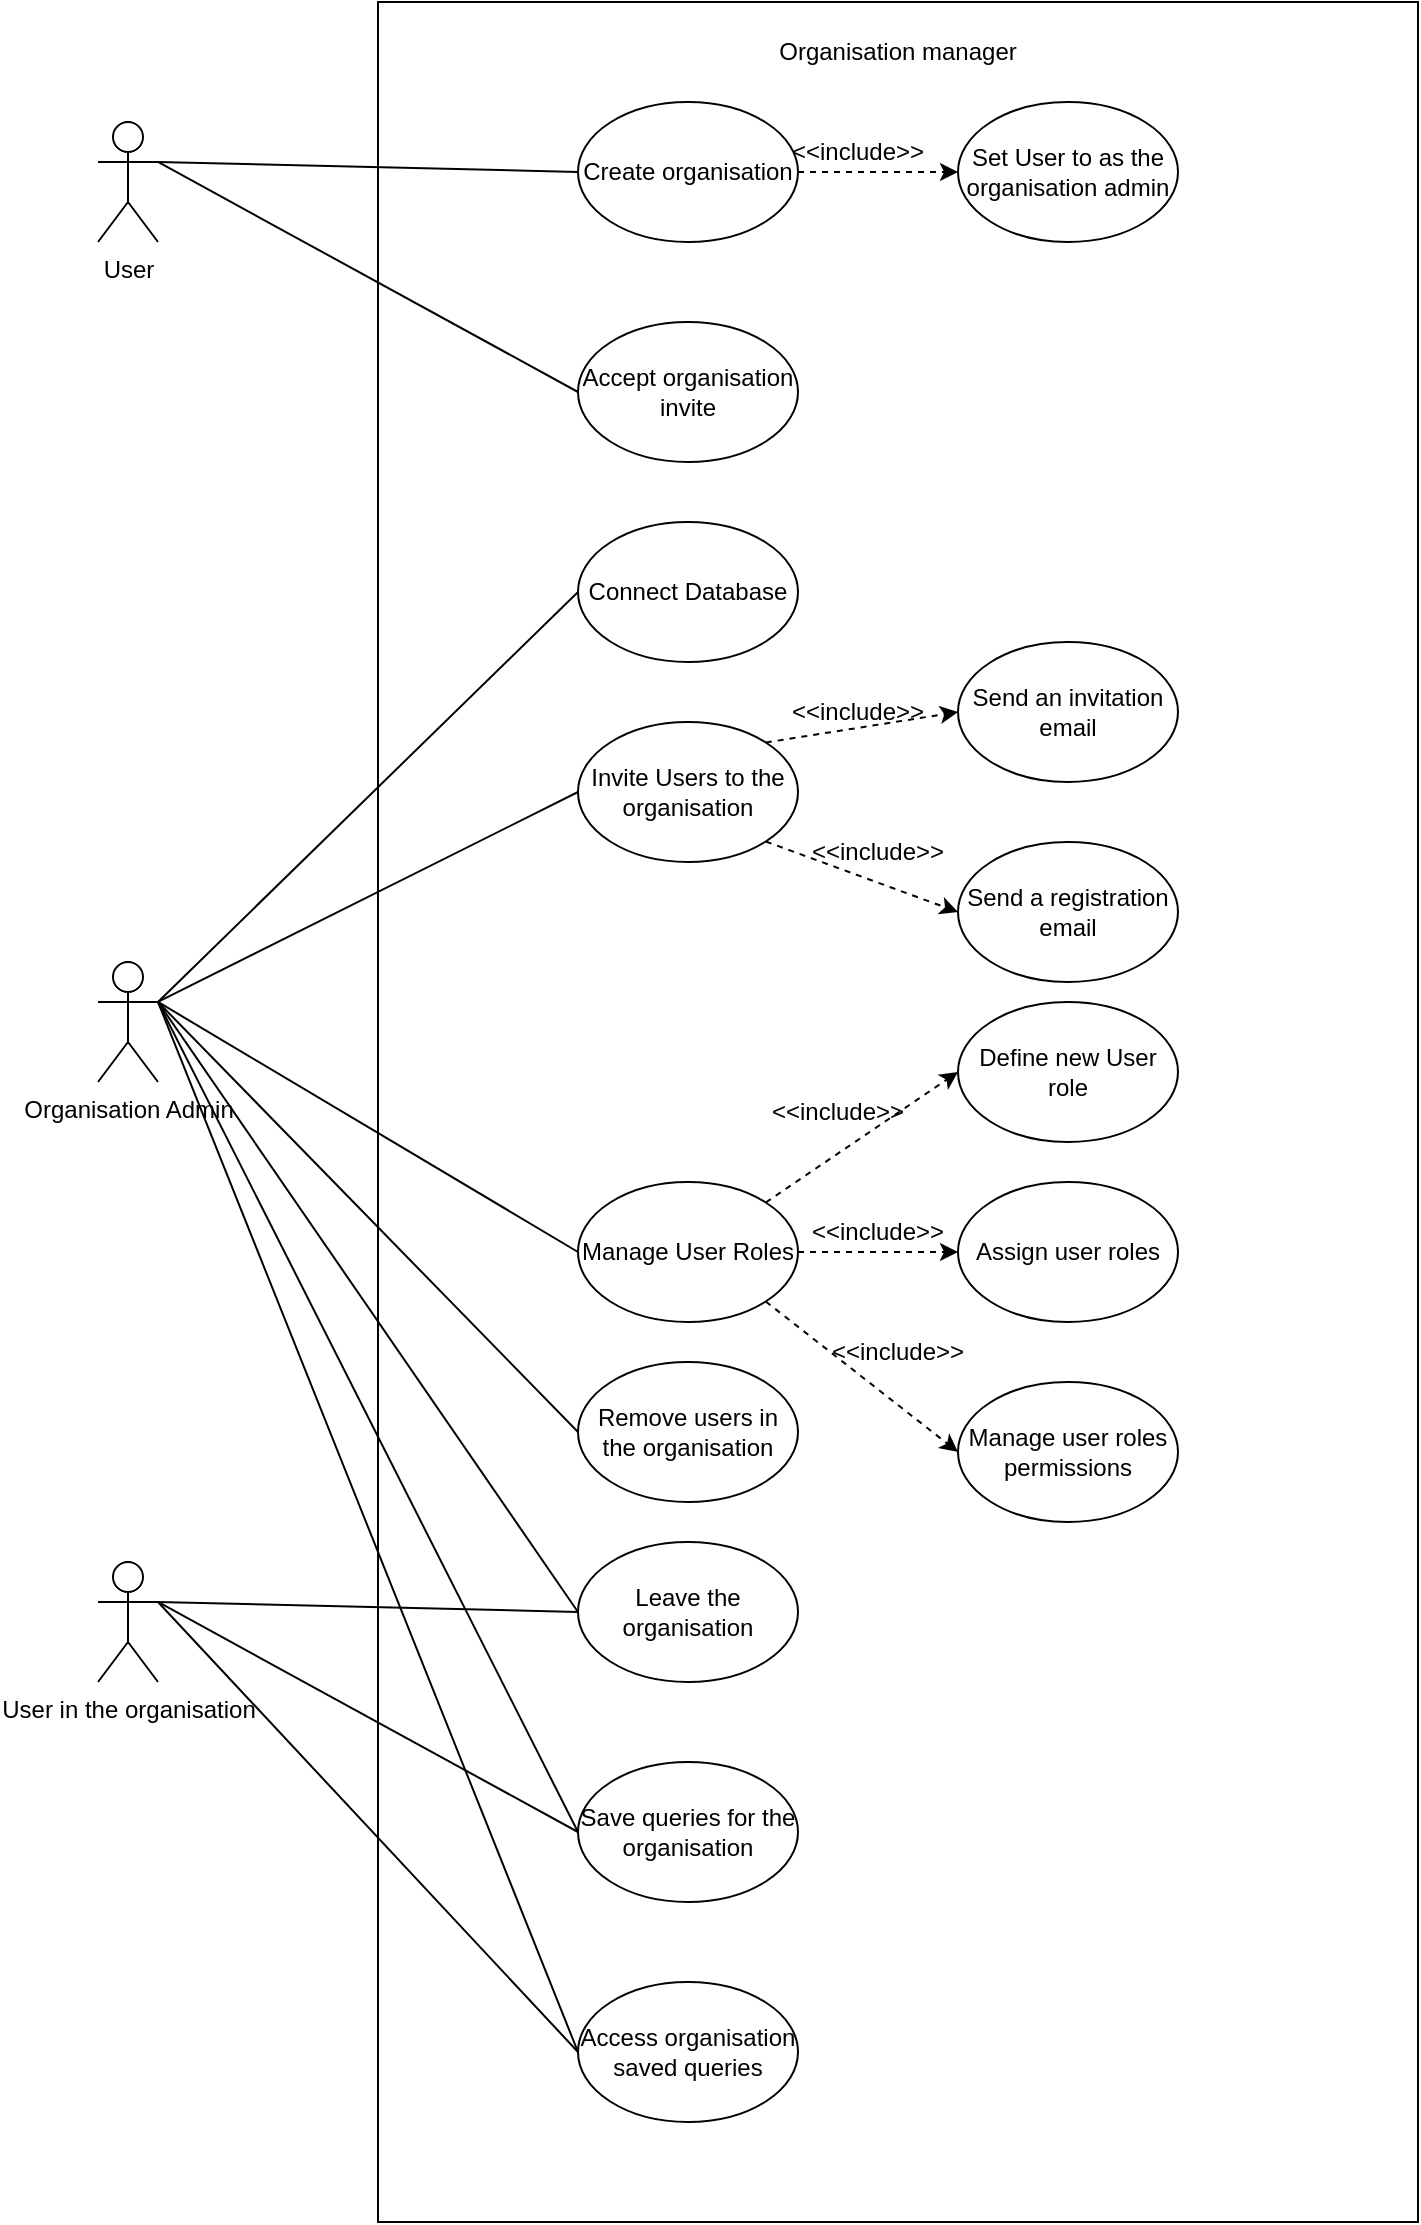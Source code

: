 <mxfile version="24.4.13" type="device">
  <diagram name="Page-1" id="QsvmSakm9-ihbVa6u0Fx">
    <mxGraphModel dx="1290" dy="557" grid="1" gridSize="10" guides="1" tooltips="1" connect="1" arrows="1" fold="1" page="1" pageScale="1" pageWidth="1100" pageHeight="850" math="0" shadow="0">
      <root>
        <mxCell id="0" />
        <mxCell id="1" parent="0" />
        <mxCell id="FF_aCATTHeJRvWMYEE-l-1" value="" style="rounded=0;whiteSpace=wrap;html=1;" vertex="1" parent="1">
          <mxGeometry x="370" y="20" width="520" height="1110" as="geometry" />
        </mxCell>
        <mxCell id="FF_aCATTHeJRvWMYEE-l-2" value="User" style="shape=umlActor;verticalLabelPosition=bottom;verticalAlign=top;html=1;outlineConnect=0;" vertex="1" parent="1">
          <mxGeometry x="230" y="80" width="30" height="60" as="geometry" />
        </mxCell>
        <mxCell id="FF_aCATTHeJRvWMYEE-l-3" value="Create organisation" style="ellipse;whiteSpace=wrap;html=1;" vertex="1" parent="1">
          <mxGeometry x="470" y="70" width="110" height="70" as="geometry" />
        </mxCell>
        <mxCell id="FF_aCATTHeJRvWMYEE-l-4" value="Invite Users to the organisation" style="ellipse;whiteSpace=wrap;html=1;" vertex="1" parent="1">
          <mxGeometry x="470" y="380" width="110" height="70" as="geometry" />
        </mxCell>
        <mxCell id="FF_aCATTHeJRvWMYEE-l-5" value="Connect Database" style="ellipse;whiteSpace=wrap;html=1;" vertex="1" parent="1">
          <mxGeometry x="470" y="280" width="110" height="70" as="geometry" />
        </mxCell>
        <mxCell id="FF_aCATTHeJRvWMYEE-l-6" value="" style="endArrow=none;html=1;rounded=0;entryX=0;entryY=0.5;entryDx=0;entryDy=0;exitX=1;exitY=0.333;exitDx=0;exitDy=0;exitPerimeter=0;" edge="1" parent="1" source="FF_aCATTHeJRvWMYEE-l-2" target="FF_aCATTHeJRvWMYEE-l-3">
          <mxGeometry width="50" height="50" relative="1" as="geometry">
            <mxPoint x="280" y="180" as="sourcePoint" />
            <mxPoint x="570" y="280" as="targetPoint" />
          </mxGeometry>
        </mxCell>
        <mxCell id="FF_aCATTHeJRvWMYEE-l-9" value="Organisation manager" style="text;html=1;align=center;verticalAlign=middle;whiteSpace=wrap;rounded=0;" vertex="1" parent="1">
          <mxGeometry x="545" y="30" width="170" height="30" as="geometry" />
        </mxCell>
        <mxCell id="FF_aCATTHeJRvWMYEE-l-10" value="Manage User Roles" style="ellipse;whiteSpace=wrap;html=1;" vertex="1" parent="1">
          <mxGeometry x="470" y="610" width="110" height="70" as="geometry" />
        </mxCell>
        <mxCell id="FF_aCATTHeJRvWMYEE-l-26" value="Set User to as the organisation admin" style="ellipse;whiteSpace=wrap;html=1;" vertex="1" parent="1">
          <mxGeometry x="660" y="70" width="110" height="70" as="geometry" />
        </mxCell>
        <mxCell id="FF_aCATTHeJRvWMYEE-l-27" value="" style="endArrow=classic;html=1;rounded=0;entryX=0;entryY=0.5;entryDx=0;entryDy=0;exitX=1;exitY=0.5;exitDx=0;exitDy=0;dashed=1;" edge="1" parent="1" target="FF_aCATTHeJRvWMYEE-l-26" source="FF_aCATTHeJRvWMYEE-l-3">
          <mxGeometry width="50" height="50" relative="1" as="geometry">
            <mxPoint x="750" y="180" as="sourcePoint" />
            <mxPoint x="786" y="240" as="targetPoint" />
          </mxGeometry>
        </mxCell>
        <mxCell id="FF_aCATTHeJRvWMYEE-l-28" value="&amp;lt;&amp;lt;include&amp;gt;&amp;gt;" style="text;html=1;align=center;verticalAlign=middle;whiteSpace=wrap;rounded=0;" vertex="1" parent="1">
          <mxGeometry x="580" y="80" width="60" height="30" as="geometry" />
        </mxCell>
        <mxCell id="FF_aCATTHeJRvWMYEE-l-30" value="Organisation Admin" style="shape=umlActor;verticalLabelPosition=bottom;verticalAlign=top;html=1;outlineConnect=0;" vertex="1" parent="1">
          <mxGeometry x="230" y="500" width="30" height="60" as="geometry" />
        </mxCell>
        <mxCell id="FF_aCATTHeJRvWMYEE-l-31" value="" style="endArrow=none;html=1;rounded=0;entryX=0;entryY=0.5;entryDx=0;entryDy=0;exitX=1;exitY=0.333;exitDx=0;exitDy=0;exitPerimeter=0;" edge="1" parent="1" source="FF_aCATTHeJRvWMYEE-l-30" target="FF_aCATTHeJRvWMYEE-l-5">
          <mxGeometry width="50" height="50" relative="1" as="geometry">
            <mxPoint x="270" y="110" as="sourcePoint" />
            <mxPoint x="480" y="115" as="targetPoint" />
          </mxGeometry>
        </mxCell>
        <mxCell id="FF_aCATTHeJRvWMYEE-l-32" value="Send an invitation email" style="ellipse;whiteSpace=wrap;html=1;" vertex="1" parent="1">
          <mxGeometry x="660" y="340" width="110" height="70" as="geometry" />
        </mxCell>
        <mxCell id="FF_aCATTHeJRvWMYEE-l-33" value="Send a registration email" style="ellipse;whiteSpace=wrap;html=1;" vertex="1" parent="1">
          <mxGeometry x="660" y="440" width="110" height="70" as="geometry" />
        </mxCell>
        <mxCell id="FF_aCATTHeJRvWMYEE-l-34" value="" style="endArrow=classic;html=1;rounded=0;entryX=0;entryY=0.5;entryDx=0;entryDy=0;exitX=1;exitY=0;exitDx=0;exitDy=0;dashed=1;" edge="1" parent="1" source="FF_aCATTHeJRvWMYEE-l-4" target="FF_aCATTHeJRvWMYEE-l-32">
          <mxGeometry width="50" height="50" relative="1" as="geometry">
            <mxPoint x="570" y="290" as="sourcePoint" />
            <mxPoint x="650" y="290" as="targetPoint" />
          </mxGeometry>
        </mxCell>
        <mxCell id="FF_aCATTHeJRvWMYEE-l-36" value="" style="endArrow=classic;html=1;rounded=0;entryX=0;entryY=0.5;entryDx=0;entryDy=0;exitX=1;exitY=1;exitDx=0;exitDy=0;dashed=1;" edge="1" parent="1" source="FF_aCATTHeJRvWMYEE-l-4" target="FF_aCATTHeJRvWMYEE-l-33">
          <mxGeometry width="50" height="50" relative="1" as="geometry">
            <mxPoint x="574" y="320" as="sourcePoint" />
            <mxPoint x="670" y="305" as="targetPoint" />
          </mxGeometry>
        </mxCell>
        <mxCell id="FF_aCATTHeJRvWMYEE-l-37" value="&amp;lt;&amp;lt;include&amp;gt;&amp;gt;" style="text;html=1;align=center;verticalAlign=middle;whiteSpace=wrap;rounded=0;" vertex="1" parent="1">
          <mxGeometry x="580" y="360" width="60" height="30" as="geometry" />
        </mxCell>
        <mxCell id="FF_aCATTHeJRvWMYEE-l-38" value="&amp;lt;&amp;lt;include&amp;gt;&amp;gt;" style="text;html=1;align=center;verticalAlign=middle;whiteSpace=wrap;rounded=0;" vertex="1" parent="1">
          <mxGeometry x="590" y="430" width="60" height="30" as="geometry" />
        </mxCell>
        <mxCell id="FF_aCATTHeJRvWMYEE-l-39" value="" style="endArrow=none;html=1;rounded=0;entryX=0;entryY=0.5;entryDx=0;entryDy=0;exitX=1;exitY=0.333;exitDx=0;exitDy=0;exitPerimeter=0;" edge="1" parent="1" source="FF_aCATTHeJRvWMYEE-l-30" target="FF_aCATTHeJRvWMYEE-l-4">
          <mxGeometry width="50" height="50" relative="1" as="geometry">
            <mxPoint x="270" y="260" as="sourcePoint" />
            <mxPoint x="480" y="245" as="targetPoint" />
          </mxGeometry>
        </mxCell>
        <mxCell id="FF_aCATTHeJRvWMYEE-l-40" value="Accept organisation invite" style="ellipse;whiteSpace=wrap;html=1;" vertex="1" parent="1">
          <mxGeometry x="470" y="180" width="110" height="70" as="geometry" />
        </mxCell>
        <mxCell id="FF_aCATTHeJRvWMYEE-l-41" value="" style="endArrow=none;html=1;rounded=0;entryX=0;entryY=0.5;entryDx=0;entryDy=0;exitX=1;exitY=0.333;exitDx=0;exitDy=0;exitPerimeter=0;" edge="1" parent="1" source="FF_aCATTHeJRvWMYEE-l-2" target="FF_aCATTHeJRvWMYEE-l-40">
          <mxGeometry width="50" height="50" relative="1" as="geometry">
            <mxPoint x="270" y="110" as="sourcePoint" />
            <mxPoint x="480" y="115" as="targetPoint" />
          </mxGeometry>
        </mxCell>
        <mxCell id="FF_aCATTHeJRvWMYEE-l-42" value="Define new User role" style="ellipse;whiteSpace=wrap;html=1;" vertex="1" parent="1">
          <mxGeometry x="660" y="520" width="110" height="70" as="geometry" />
        </mxCell>
        <mxCell id="FF_aCATTHeJRvWMYEE-l-43" value="Assign user roles" style="ellipse;whiteSpace=wrap;html=1;" vertex="1" parent="1">
          <mxGeometry x="660" y="610" width="110" height="70" as="geometry" />
        </mxCell>
        <mxCell id="FF_aCATTHeJRvWMYEE-l-44" value="Manage user roles permissions" style="ellipse;whiteSpace=wrap;html=1;" vertex="1" parent="1">
          <mxGeometry x="660" y="710" width="110" height="70" as="geometry" />
        </mxCell>
        <mxCell id="FF_aCATTHeJRvWMYEE-l-45" value="" style="endArrow=classic;html=1;rounded=0;entryX=0;entryY=0.5;entryDx=0;entryDy=0;exitX=1;exitY=0;exitDx=0;exitDy=0;dashed=1;" edge="1" parent="1" source="FF_aCATTHeJRvWMYEE-l-10" target="FF_aCATTHeJRvWMYEE-l-42">
          <mxGeometry width="50" height="50" relative="1" as="geometry">
            <mxPoint x="574" y="400" as="sourcePoint" />
            <mxPoint x="670" y="385" as="targetPoint" />
          </mxGeometry>
        </mxCell>
        <mxCell id="FF_aCATTHeJRvWMYEE-l-46" value="" style="endArrow=classic;html=1;rounded=0;entryX=0;entryY=0.5;entryDx=0;entryDy=0;exitX=1;exitY=0.5;exitDx=0;exitDy=0;dashed=1;" edge="1" parent="1" source="FF_aCATTHeJRvWMYEE-l-10" target="FF_aCATTHeJRvWMYEE-l-43">
          <mxGeometry width="50" height="50" relative="1" as="geometry">
            <mxPoint x="574" y="630" as="sourcePoint" />
            <mxPoint x="670" y="565" as="targetPoint" />
          </mxGeometry>
        </mxCell>
        <mxCell id="FF_aCATTHeJRvWMYEE-l-47" value="" style="endArrow=classic;html=1;rounded=0;entryX=0;entryY=0.5;entryDx=0;entryDy=0;exitX=1;exitY=1;exitDx=0;exitDy=0;dashed=1;" edge="1" parent="1" source="FF_aCATTHeJRvWMYEE-l-10" target="FF_aCATTHeJRvWMYEE-l-44">
          <mxGeometry width="50" height="50" relative="1" as="geometry">
            <mxPoint x="590" y="655" as="sourcePoint" />
            <mxPoint x="670" y="655" as="targetPoint" />
          </mxGeometry>
        </mxCell>
        <mxCell id="FF_aCATTHeJRvWMYEE-l-48" value="&amp;lt;&amp;lt;include&amp;gt;&amp;gt;" style="text;html=1;align=center;verticalAlign=middle;whiteSpace=wrap;rounded=0;" vertex="1" parent="1">
          <mxGeometry x="570" y="560" width="60" height="30" as="geometry" />
        </mxCell>
        <mxCell id="FF_aCATTHeJRvWMYEE-l-49" value="&amp;lt;&amp;lt;include&amp;gt;&amp;gt;" style="text;html=1;align=center;verticalAlign=middle;whiteSpace=wrap;rounded=0;" vertex="1" parent="1">
          <mxGeometry x="590" y="620" width="60" height="30" as="geometry" />
        </mxCell>
        <mxCell id="FF_aCATTHeJRvWMYEE-l-50" value="&amp;lt;&amp;lt;include&amp;gt;&amp;gt;" style="text;html=1;align=center;verticalAlign=middle;whiteSpace=wrap;rounded=0;" vertex="1" parent="1">
          <mxGeometry x="600" y="680" width="60" height="30" as="geometry" />
        </mxCell>
        <mxCell id="FF_aCATTHeJRvWMYEE-l-51" value="Remove users in the organisation" style="ellipse;whiteSpace=wrap;html=1;" vertex="1" parent="1">
          <mxGeometry x="470" y="700" width="110" height="70" as="geometry" />
        </mxCell>
        <mxCell id="FF_aCATTHeJRvWMYEE-l-52" value="User in the organisation" style="shape=umlActor;verticalLabelPosition=bottom;verticalAlign=top;html=1;outlineConnect=0;" vertex="1" parent="1">
          <mxGeometry x="230" y="800" width="30" height="60" as="geometry" />
        </mxCell>
        <mxCell id="FF_aCATTHeJRvWMYEE-l-53" value="Leave the organisation" style="ellipse;whiteSpace=wrap;html=1;" vertex="1" parent="1">
          <mxGeometry x="470" y="790" width="110" height="70" as="geometry" />
        </mxCell>
        <mxCell id="FF_aCATTHeJRvWMYEE-l-54" value="" style="endArrow=none;html=1;rounded=0;entryX=0;entryY=0.5;entryDx=0;entryDy=0;exitX=1;exitY=0.333;exitDx=0;exitDy=0;exitPerimeter=0;" edge="1" parent="1" source="FF_aCATTHeJRvWMYEE-l-30" target="FF_aCATTHeJRvWMYEE-l-10">
          <mxGeometry width="50" height="50" relative="1" as="geometry">
            <mxPoint x="270" y="260" as="sourcePoint" />
            <mxPoint x="480" y="425" as="targetPoint" />
          </mxGeometry>
        </mxCell>
        <mxCell id="FF_aCATTHeJRvWMYEE-l-55" value="" style="endArrow=none;html=1;rounded=0;entryX=0;entryY=0.5;entryDx=0;entryDy=0;exitX=1;exitY=0.333;exitDx=0;exitDy=0;exitPerimeter=0;" edge="1" parent="1" source="FF_aCATTHeJRvWMYEE-l-30" target="FF_aCATTHeJRvWMYEE-l-51">
          <mxGeometry width="50" height="50" relative="1" as="geometry">
            <mxPoint x="270" y="260" as="sourcePoint" />
            <mxPoint x="480" y="655" as="targetPoint" />
          </mxGeometry>
        </mxCell>
        <mxCell id="FF_aCATTHeJRvWMYEE-l-56" value="" style="endArrow=none;html=1;rounded=0;entryX=0;entryY=0.5;entryDx=0;entryDy=0;exitX=1;exitY=0.333;exitDx=0;exitDy=0;exitPerimeter=0;" edge="1" parent="1" source="FF_aCATTHeJRvWMYEE-l-30" target="FF_aCATTHeJRvWMYEE-l-53">
          <mxGeometry width="50" height="50" relative="1" as="geometry">
            <mxPoint x="270" y="260" as="sourcePoint" />
            <mxPoint x="480" y="805" as="targetPoint" />
          </mxGeometry>
        </mxCell>
        <mxCell id="FF_aCATTHeJRvWMYEE-l-57" value="" style="endArrow=none;html=1;rounded=0;exitX=1;exitY=0.333;exitDx=0;exitDy=0;exitPerimeter=0;entryX=0;entryY=0.5;entryDx=0;entryDy=0;" edge="1" parent="1" source="FF_aCATTHeJRvWMYEE-l-52" target="FF_aCATTHeJRvWMYEE-l-53">
          <mxGeometry width="50" height="50" relative="1" as="geometry">
            <mxPoint x="520" y="790" as="sourcePoint" />
            <mxPoint x="570" y="740" as="targetPoint" />
          </mxGeometry>
        </mxCell>
        <mxCell id="FF_aCATTHeJRvWMYEE-l-59" value="Access organisation saved queries" style="ellipse;whiteSpace=wrap;html=1;" vertex="1" parent="1">
          <mxGeometry x="470" y="1010" width="110" height="70" as="geometry" />
        </mxCell>
        <mxCell id="FF_aCATTHeJRvWMYEE-l-60" value="Save queries for the organisation" style="ellipse;whiteSpace=wrap;html=1;" vertex="1" parent="1">
          <mxGeometry x="470" y="900" width="110" height="70" as="geometry" />
        </mxCell>
        <mxCell id="FF_aCATTHeJRvWMYEE-l-61" value="" style="endArrow=none;html=1;rounded=0;exitX=1;exitY=0.333;exitDx=0;exitDy=0;exitPerimeter=0;entryX=0;entryY=0.5;entryDx=0;entryDy=0;" edge="1" parent="1" source="FF_aCATTHeJRvWMYEE-l-52" target="FF_aCATTHeJRvWMYEE-l-60">
          <mxGeometry width="50" height="50" relative="1" as="geometry">
            <mxPoint x="270" y="830" as="sourcePoint" />
            <mxPoint x="480" y="835" as="targetPoint" />
          </mxGeometry>
        </mxCell>
        <mxCell id="FF_aCATTHeJRvWMYEE-l-62" value="" style="endArrow=none;html=1;rounded=0;exitX=1;exitY=0.333;exitDx=0;exitDy=0;exitPerimeter=0;entryX=0;entryY=0.5;entryDx=0;entryDy=0;" edge="1" parent="1" source="FF_aCATTHeJRvWMYEE-l-52" target="FF_aCATTHeJRvWMYEE-l-59">
          <mxGeometry width="50" height="50" relative="1" as="geometry">
            <mxPoint x="270" y="830" as="sourcePoint" />
            <mxPoint x="480" y="945" as="targetPoint" />
          </mxGeometry>
        </mxCell>
        <mxCell id="FF_aCATTHeJRvWMYEE-l-63" value="" style="endArrow=none;html=1;rounded=0;entryX=0;entryY=0.5;entryDx=0;entryDy=0;exitX=1;exitY=0.333;exitDx=0;exitDy=0;exitPerimeter=0;" edge="1" parent="1" source="FF_aCATTHeJRvWMYEE-l-30" target="FF_aCATTHeJRvWMYEE-l-60">
          <mxGeometry width="50" height="50" relative="1" as="geometry">
            <mxPoint x="270" y="530" as="sourcePoint" />
            <mxPoint x="480" y="835" as="targetPoint" />
          </mxGeometry>
        </mxCell>
        <mxCell id="FF_aCATTHeJRvWMYEE-l-64" value="" style="endArrow=none;html=1;rounded=0;entryX=0;entryY=0.5;entryDx=0;entryDy=0;" edge="1" parent="1" target="FF_aCATTHeJRvWMYEE-l-59">
          <mxGeometry width="50" height="50" relative="1" as="geometry">
            <mxPoint x="260" y="520" as="sourcePoint" />
            <mxPoint x="480" y="945" as="targetPoint" />
          </mxGeometry>
        </mxCell>
      </root>
    </mxGraphModel>
  </diagram>
</mxfile>
